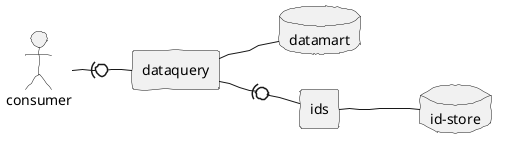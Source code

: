 @startuml

skinparam handwritten true
skinparam monochrome true
left to right direction

actor consumer
database "datamart"
database "id-store" as iddb
rectangle "dataquery"
rectangle "ids"

consumer -(0- dataquery
dataquery -- datamart
dataquery -(0- ids
ids -- iddb

@enduml
